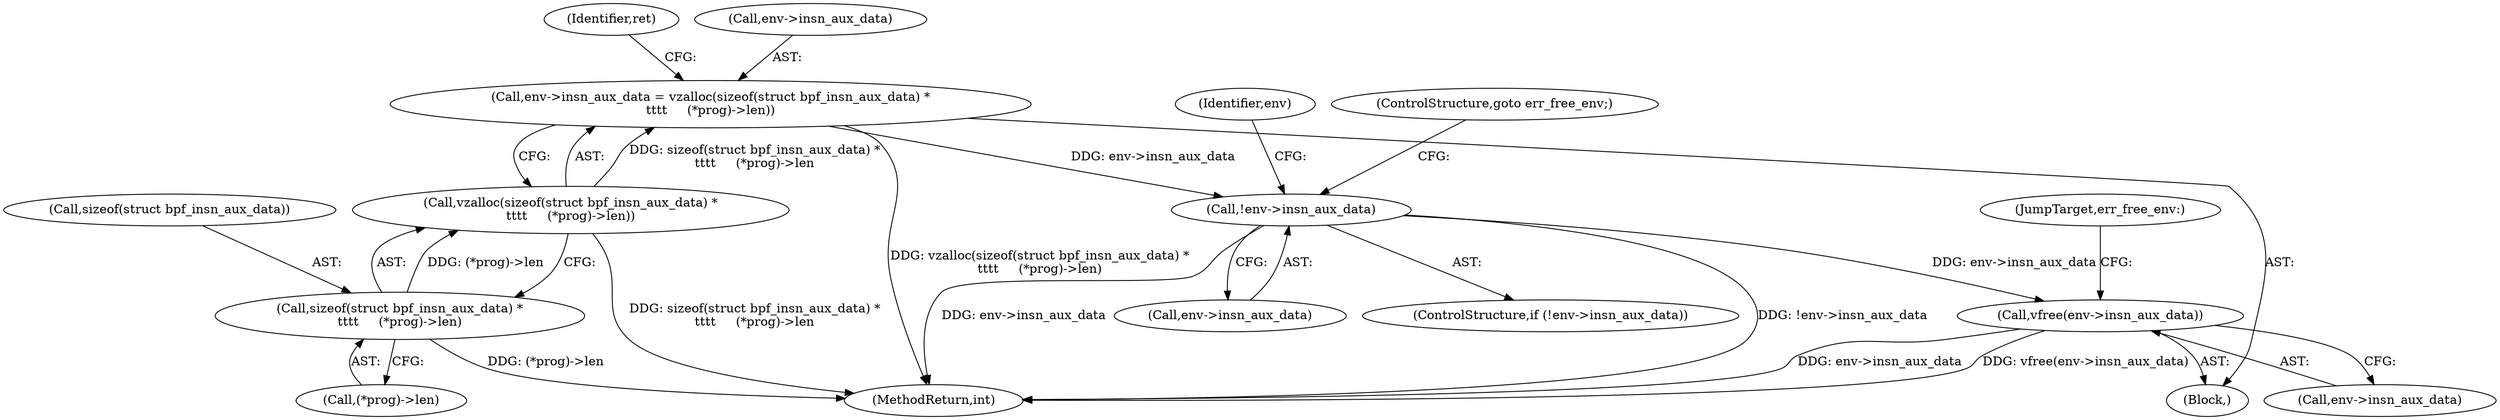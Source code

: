 digraph "0_linux_c131187db2d3fa2f8bf32fdf4e9a4ef805168467_0@API" {
"1000513" [label="(Call,vfree(env->insn_aux_data))"];
"1000163" [label="(Call,!env->insn_aux_data)"];
"1000146" [label="(Call,env->insn_aux_data = vzalloc(sizeof(struct bpf_insn_aux_data) *\n\t\t\t\t     (*prog)->len))"];
"1000150" [label="(Call,vzalloc(sizeof(struct bpf_insn_aux_data) *\n\t\t\t\t     (*prog)->len))"];
"1000151" [label="(Call,sizeof(struct bpf_insn_aux_data) *\n\t\t\t\t     (*prog)->len)"];
"1000164" [label="(Call,env->insn_aux_data)"];
"1000152" [label="(Call,sizeof(struct bpf_insn_aux_data))"];
"1000154" [label="(Call,(*prog)->len)"];
"1000513" [label="(Call,vfree(env->insn_aux_data))"];
"1000112" [label="(Block,)"];
"1000170" [label="(Identifier,env)"];
"1000146" [label="(Call,env->insn_aux_data = vzalloc(sizeof(struct bpf_insn_aux_data) *\n\t\t\t\t     (*prog)->len))"];
"1000167" [label="(ControlStructure,goto err_free_env;)"];
"1000159" [label="(Identifier,ret)"];
"1000517" [label="(JumpTarget,err_free_env:)"];
"1000151" [label="(Call,sizeof(struct bpf_insn_aux_data) *\n\t\t\t\t     (*prog)->len)"];
"1000514" [label="(Call,env->insn_aux_data)"];
"1000162" [label="(ControlStructure,if (!env->insn_aux_data))"];
"1000147" [label="(Call,env->insn_aux_data)"];
"1000522" [label="(MethodReturn,int)"];
"1000163" [label="(Call,!env->insn_aux_data)"];
"1000150" [label="(Call,vzalloc(sizeof(struct bpf_insn_aux_data) *\n\t\t\t\t     (*prog)->len))"];
"1000513" -> "1000112"  [label="AST: "];
"1000513" -> "1000514"  [label="CFG: "];
"1000514" -> "1000513"  [label="AST: "];
"1000517" -> "1000513"  [label="CFG: "];
"1000513" -> "1000522"  [label="DDG: vfree(env->insn_aux_data)"];
"1000513" -> "1000522"  [label="DDG: env->insn_aux_data"];
"1000163" -> "1000513"  [label="DDG: env->insn_aux_data"];
"1000163" -> "1000162"  [label="AST: "];
"1000163" -> "1000164"  [label="CFG: "];
"1000164" -> "1000163"  [label="AST: "];
"1000167" -> "1000163"  [label="CFG: "];
"1000170" -> "1000163"  [label="CFG: "];
"1000163" -> "1000522"  [label="DDG: env->insn_aux_data"];
"1000163" -> "1000522"  [label="DDG: !env->insn_aux_data"];
"1000146" -> "1000163"  [label="DDG: env->insn_aux_data"];
"1000146" -> "1000112"  [label="AST: "];
"1000146" -> "1000150"  [label="CFG: "];
"1000147" -> "1000146"  [label="AST: "];
"1000150" -> "1000146"  [label="AST: "];
"1000159" -> "1000146"  [label="CFG: "];
"1000146" -> "1000522"  [label="DDG: vzalloc(sizeof(struct bpf_insn_aux_data) *\n\t\t\t\t     (*prog)->len)"];
"1000150" -> "1000146"  [label="DDG: sizeof(struct bpf_insn_aux_data) *\n\t\t\t\t     (*prog)->len"];
"1000150" -> "1000151"  [label="CFG: "];
"1000151" -> "1000150"  [label="AST: "];
"1000150" -> "1000522"  [label="DDG: sizeof(struct bpf_insn_aux_data) *\n\t\t\t\t     (*prog)->len"];
"1000151" -> "1000150"  [label="DDG: (*prog)->len"];
"1000151" -> "1000154"  [label="CFG: "];
"1000152" -> "1000151"  [label="AST: "];
"1000154" -> "1000151"  [label="AST: "];
"1000151" -> "1000522"  [label="DDG: (*prog)->len"];
}
